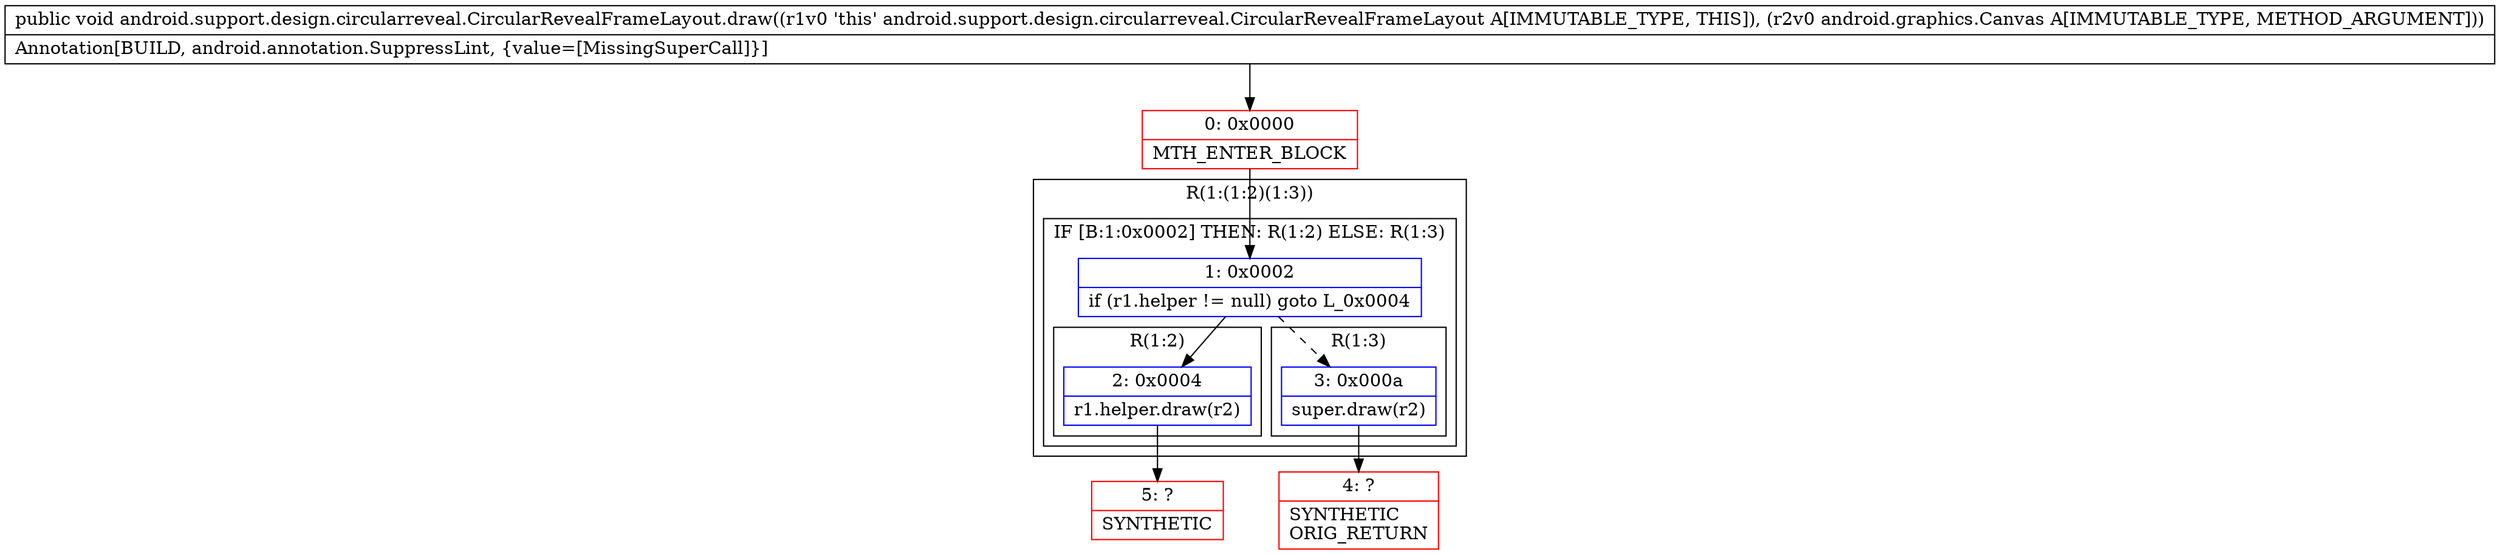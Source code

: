 digraph "CFG forandroid.support.design.circularreveal.CircularRevealFrameLayout.draw(Landroid\/graphics\/Canvas;)V" {
subgraph cluster_Region_842212685 {
label = "R(1:(1:2)(1:3))";
node [shape=record,color=blue];
subgraph cluster_IfRegion_71090769 {
label = "IF [B:1:0x0002] THEN: R(1:2) ELSE: R(1:3)";
node [shape=record,color=blue];
Node_1 [shape=record,label="{1\:\ 0x0002|if (r1.helper != null) goto L_0x0004\l}"];
subgraph cluster_Region_877408930 {
label = "R(1:2)";
node [shape=record,color=blue];
Node_2 [shape=record,label="{2\:\ 0x0004|r1.helper.draw(r2)\l}"];
}
subgraph cluster_Region_626322290 {
label = "R(1:3)";
node [shape=record,color=blue];
Node_3 [shape=record,label="{3\:\ 0x000a|super.draw(r2)\l}"];
}
}
}
Node_0 [shape=record,color=red,label="{0\:\ 0x0000|MTH_ENTER_BLOCK\l}"];
Node_4 [shape=record,color=red,label="{4\:\ ?|SYNTHETIC\lORIG_RETURN\l}"];
Node_5 [shape=record,color=red,label="{5\:\ ?|SYNTHETIC\l}"];
MethodNode[shape=record,label="{public void android.support.design.circularreveal.CircularRevealFrameLayout.draw((r1v0 'this' android.support.design.circularreveal.CircularRevealFrameLayout A[IMMUTABLE_TYPE, THIS]), (r2v0 android.graphics.Canvas A[IMMUTABLE_TYPE, METHOD_ARGUMENT]))  | Annotation[BUILD, android.annotation.SuppressLint, \{value=[MissingSuperCall]\}]\l}"];
MethodNode -> Node_0;
Node_1 -> Node_2;
Node_1 -> Node_3[style=dashed];
Node_2 -> Node_5;
Node_3 -> Node_4;
Node_0 -> Node_1;
}

